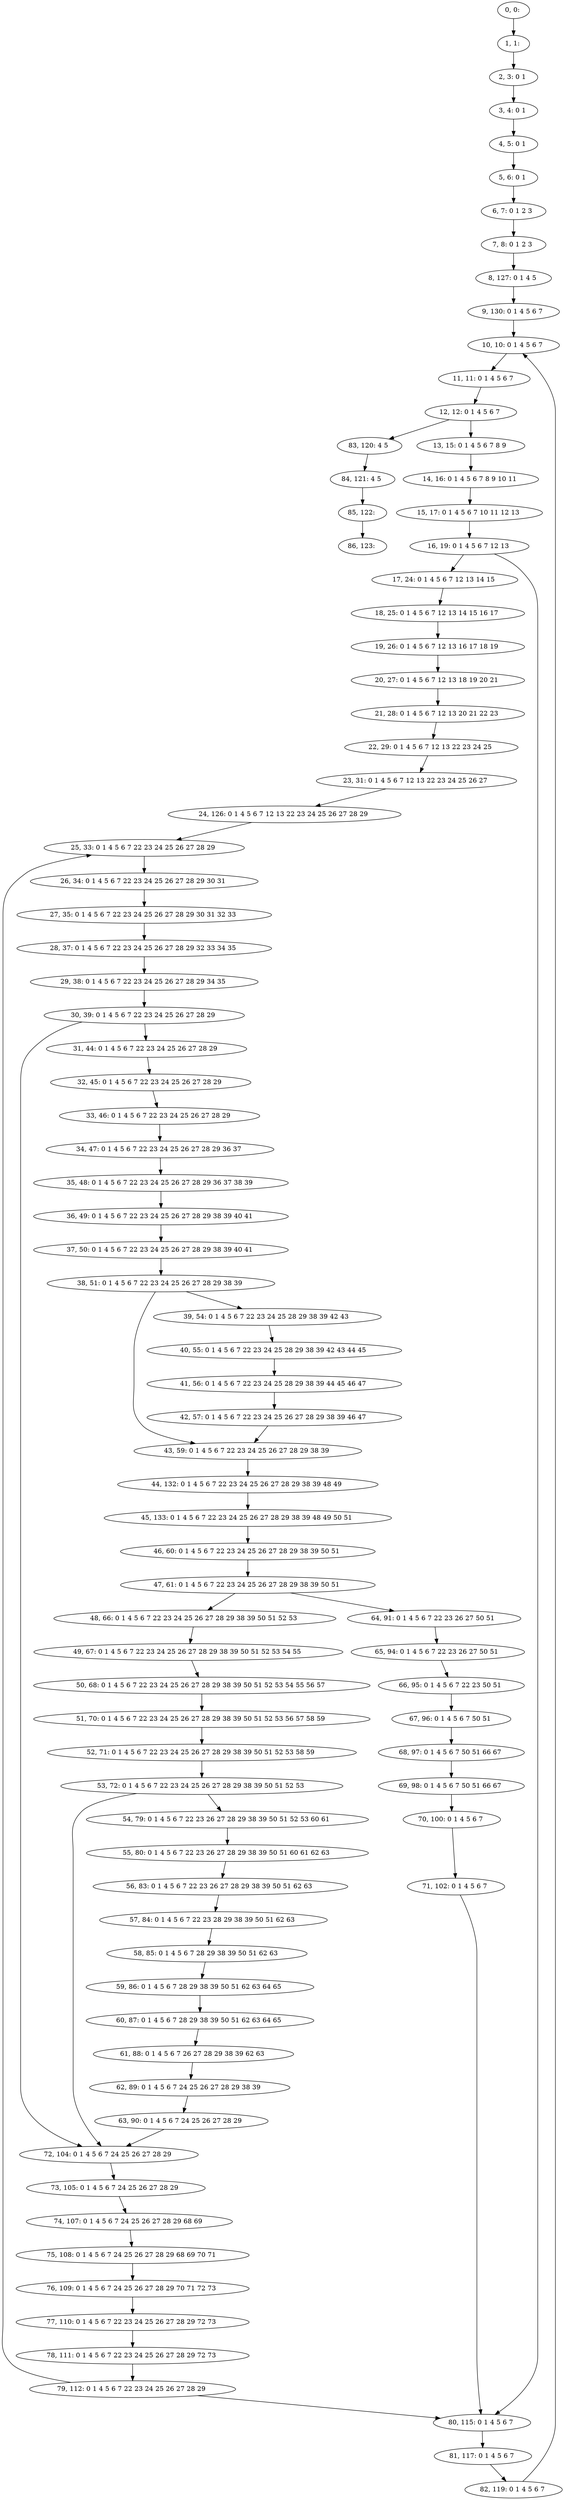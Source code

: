 digraph G {
0[label="0, 0: "];
1[label="1, 1: "];
2[label="2, 3: 0 1 "];
3[label="3, 4: 0 1 "];
4[label="4, 5: 0 1 "];
5[label="5, 6: 0 1 "];
6[label="6, 7: 0 1 2 3 "];
7[label="7, 8: 0 1 2 3 "];
8[label="8, 127: 0 1 4 5 "];
9[label="9, 130: 0 1 4 5 6 7 "];
10[label="10, 10: 0 1 4 5 6 7 "];
11[label="11, 11: 0 1 4 5 6 7 "];
12[label="12, 12: 0 1 4 5 6 7 "];
13[label="13, 15: 0 1 4 5 6 7 8 9 "];
14[label="14, 16: 0 1 4 5 6 7 8 9 10 11 "];
15[label="15, 17: 0 1 4 5 6 7 10 11 12 13 "];
16[label="16, 19: 0 1 4 5 6 7 12 13 "];
17[label="17, 24: 0 1 4 5 6 7 12 13 14 15 "];
18[label="18, 25: 0 1 4 5 6 7 12 13 14 15 16 17 "];
19[label="19, 26: 0 1 4 5 6 7 12 13 16 17 18 19 "];
20[label="20, 27: 0 1 4 5 6 7 12 13 18 19 20 21 "];
21[label="21, 28: 0 1 4 5 6 7 12 13 20 21 22 23 "];
22[label="22, 29: 0 1 4 5 6 7 12 13 22 23 24 25 "];
23[label="23, 31: 0 1 4 5 6 7 12 13 22 23 24 25 26 27 "];
24[label="24, 126: 0 1 4 5 6 7 12 13 22 23 24 25 26 27 28 29 "];
25[label="25, 33: 0 1 4 5 6 7 22 23 24 25 26 27 28 29 "];
26[label="26, 34: 0 1 4 5 6 7 22 23 24 25 26 27 28 29 30 31 "];
27[label="27, 35: 0 1 4 5 6 7 22 23 24 25 26 27 28 29 30 31 32 33 "];
28[label="28, 37: 0 1 4 5 6 7 22 23 24 25 26 27 28 29 32 33 34 35 "];
29[label="29, 38: 0 1 4 5 6 7 22 23 24 25 26 27 28 29 34 35 "];
30[label="30, 39: 0 1 4 5 6 7 22 23 24 25 26 27 28 29 "];
31[label="31, 44: 0 1 4 5 6 7 22 23 24 25 26 27 28 29 "];
32[label="32, 45: 0 1 4 5 6 7 22 23 24 25 26 27 28 29 "];
33[label="33, 46: 0 1 4 5 6 7 22 23 24 25 26 27 28 29 "];
34[label="34, 47: 0 1 4 5 6 7 22 23 24 25 26 27 28 29 36 37 "];
35[label="35, 48: 0 1 4 5 6 7 22 23 24 25 26 27 28 29 36 37 38 39 "];
36[label="36, 49: 0 1 4 5 6 7 22 23 24 25 26 27 28 29 38 39 40 41 "];
37[label="37, 50: 0 1 4 5 6 7 22 23 24 25 26 27 28 29 38 39 40 41 "];
38[label="38, 51: 0 1 4 5 6 7 22 23 24 25 26 27 28 29 38 39 "];
39[label="39, 54: 0 1 4 5 6 7 22 23 24 25 28 29 38 39 42 43 "];
40[label="40, 55: 0 1 4 5 6 7 22 23 24 25 28 29 38 39 42 43 44 45 "];
41[label="41, 56: 0 1 4 5 6 7 22 23 24 25 28 29 38 39 44 45 46 47 "];
42[label="42, 57: 0 1 4 5 6 7 22 23 24 25 26 27 28 29 38 39 46 47 "];
43[label="43, 59: 0 1 4 5 6 7 22 23 24 25 26 27 28 29 38 39 "];
44[label="44, 132: 0 1 4 5 6 7 22 23 24 25 26 27 28 29 38 39 48 49 "];
45[label="45, 133: 0 1 4 5 6 7 22 23 24 25 26 27 28 29 38 39 48 49 50 51 "];
46[label="46, 60: 0 1 4 5 6 7 22 23 24 25 26 27 28 29 38 39 50 51 "];
47[label="47, 61: 0 1 4 5 6 7 22 23 24 25 26 27 28 29 38 39 50 51 "];
48[label="48, 66: 0 1 4 5 6 7 22 23 24 25 26 27 28 29 38 39 50 51 52 53 "];
49[label="49, 67: 0 1 4 5 6 7 22 23 24 25 26 27 28 29 38 39 50 51 52 53 54 55 "];
50[label="50, 68: 0 1 4 5 6 7 22 23 24 25 26 27 28 29 38 39 50 51 52 53 54 55 56 57 "];
51[label="51, 70: 0 1 4 5 6 7 22 23 24 25 26 27 28 29 38 39 50 51 52 53 56 57 58 59 "];
52[label="52, 71: 0 1 4 5 6 7 22 23 24 25 26 27 28 29 38 39 50 51 52 53 58 59 "];
53[label="53, 72: 0 1 4 5 6 7 22 23 24 25 26 27 28 29 38 39 50 51 52 53 "];
54[label="54, 79: 0 1 4 5 6 7 22 23 26 27 28 29 38 39 50 51 52 53 60 61 "];
55[label="55, 80: 0 1 4 5 6 7 22 23 26 27 28 29 38 39 50 51 60 61 62 63 "];
56[label="56, 83: 0 1 4 5 6 7 22 23 26 27 28 29 38 39 50 51 62 63 "];
57[label="57, 84: 0 1 4 5 6 7 22 23 28 29 38 39 50 51 62 63 "];
58[label="58, 85: 0 1 4 5 6 7 28 29 38 39 50 51 62 63 "];
59[label="59, 86: 0 1 4 5 6 7 28 29 38 39 50 51 62 63 64 65 "];
60[label="60, 87: 0 1 4 5 6 7 28 29 38 39 50 51 62 63 64 65 "];
61[label="61, 88: 0 1 4 5 6 7 26 27 28 29 38 39 62 63 "];
62[label="62, 89: 0 1 4 5 6 7 24 25 26 27 28 29 38 39 "];
63[label="63, 90: 0 1 4 5 6 7 24 25 26 27 28 29 "];
64[label="64, 91: 0 1 4 5 6 7 22 23 26 27 50 51 "];
65[label="65, 94: 0 1 4 5 6 7 22 23 26 27 50 51 "];
66[label="66, 95: 0 1 4 5 6 7 22 23 50 51 "];
67[label="67, 96: 0 1 4 5 6 7 50 51 "];
68[label="68, 97: 0 1 4 5 6 7 50 51 66 67 "];
69[label="69, 98: 0 1 4 5 6 7 50 51 66 67 "];
70[label="70, 100: 0 1 4 5 6 7 "];
71[label="71, 102: 0 1 4 5 6 7 "];
72[label="72, 104: 0 1 4 5 6 7 24 25 26 27 28 29 "];
73[label="73, 105: 0 1 4 5 6 7 24 25 26 27 28 29 "];
74[label="74, 107: 0 1 4 5 6 7 24 25 26 27 28 29 68 69 "];
75[label="75, 108: 0 1 4 5 6 7 24 25 26 27 28 29 68 69 70 71 "];
76[label="76, 109: 0 1 4 5 6 7 24 25 26 27 28 29 70 71 72 73 "];
77[label="77, 110: 0 1 4 5 6 7 22 23 24 25 26 27 28 29 72 73 "];
78[label="78, 111: 0 1 4 5 6 7 22 23 24 25 26 27 28 29 72 73 "];
79[label="79, 112: 0 1 4 5 6 7 22 23 24 25 26 27 28 29 "];
80[label="80, 115: 0 1 4 5 6 7 "];
81[label="81, 117: 0 1 4 5 6 7 "];
82[label="82, 119: 0 1 4 5 6 7 "];
83[label="83, 120: 4 5 "];
84[label="84, 121: 4 5 "];
85[label="85, 122: "];
86[label="86, 123: "];
0->1 ;
1->2 ;
2->3 ;
3->4 ;
4->5 ;
5->6 ;
6->7 ;
7->8 ;
8->9 ;
9->10 ;
10->11 ;
11->12 ;
12->13 ;
12->83 ;
13->14 ;
14->15 ;
15->16 ;
16->17 ;
16->80 ;
17->18 ;
18->19 ;
19->20 ;
20->21 ;
21->22 ;
22->23 ;
23->24 ;
24->25 ;
25->26 ;
26->27 ;
27->28 ;
28->29 ;
29->30 ;
30->31 ;
30->72 ;
31->32 ;
32->33 ;
33->34 ;
34->35 ;
35->36 ;
36->37 ;
37->38 ;
38->39 ;
38->43 ;
39->40 ;
40->41 ;
41->42 ;
42->43 ;
43->44 ;
44->45 ;
45->46 ;
46->47 ;
47->48 ;
47->64 ;
48->49 ;
49->50 ;
50->51 ;
51->52 ;
52->53 ;
53->54 ;
53->72 ;
54->55 ;
55->56 ;
56->57 ;
57->58 ;
58->59 ;
59->60 ;
60->61 ;
61->62 ;
62->63 ;
63->72 ;
64->65 ;
65->66 ;
66->67 ;
67->68 ;
68->69 ;
69->70 ;
70->71 ;
71->80 ;
72->73 ;
73->74 ;
74->75 ;
75->76 ;
76->77 ;
77->78 ;
78->79 ;
79->80 ;
79->25 ;
80->81 ;
81->82 ;
82->10 ;
83->84 ;
84->85 ;
85->86 ;
}
